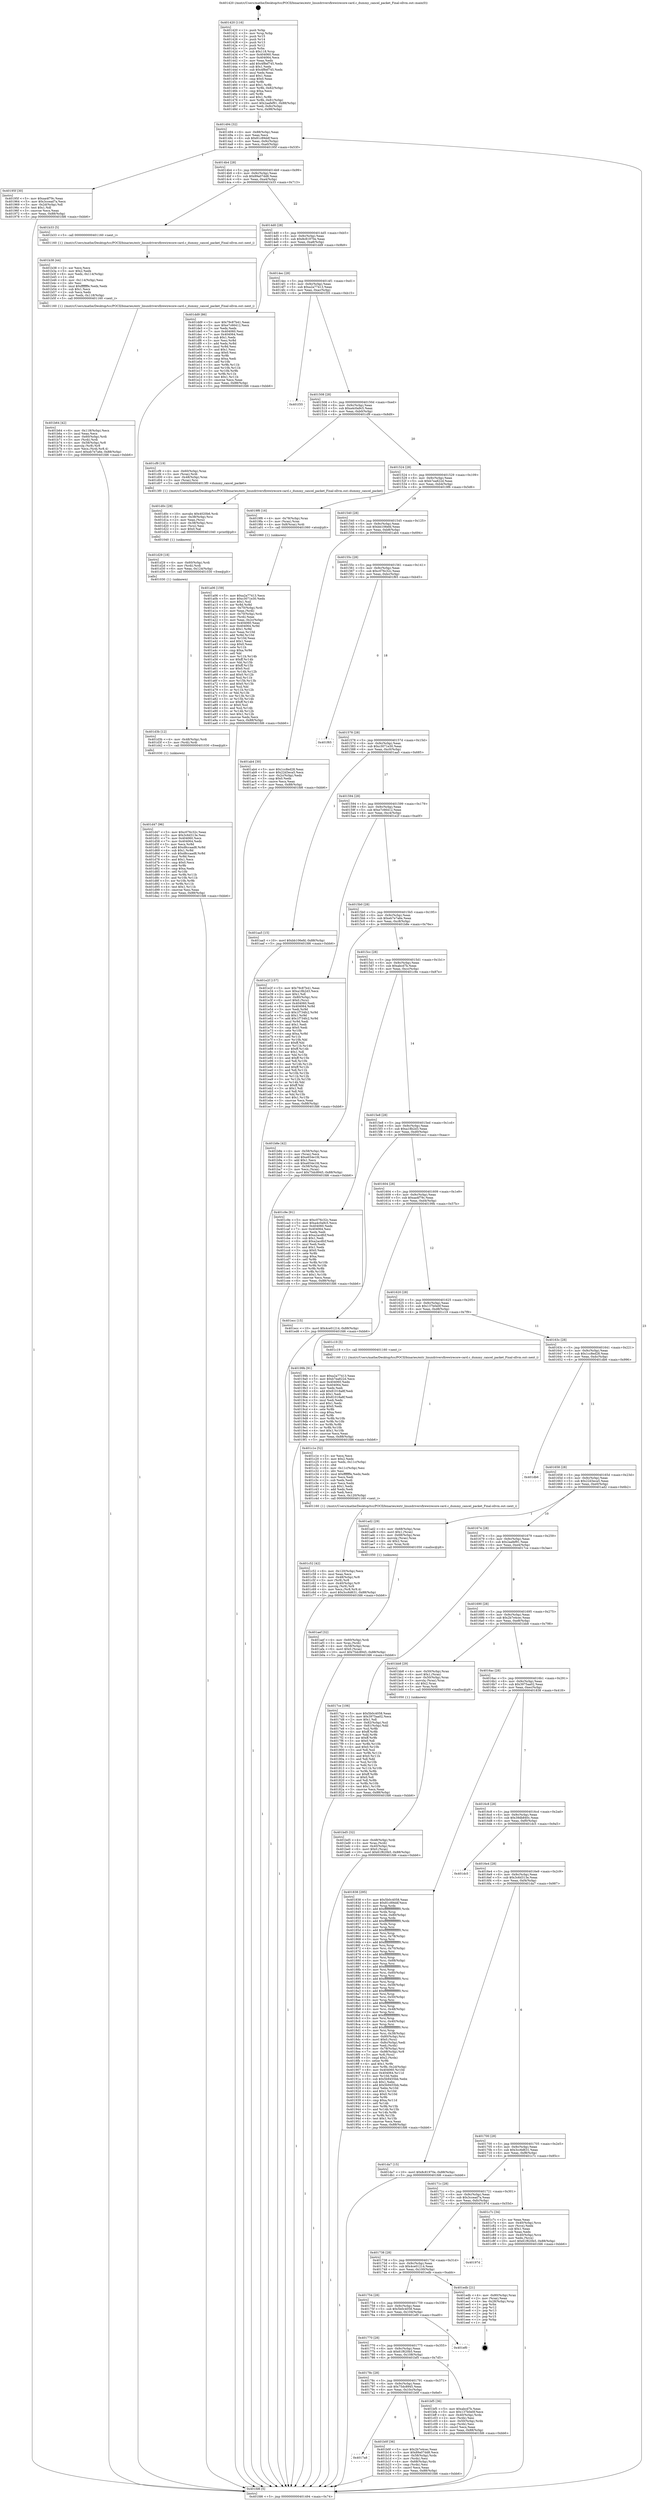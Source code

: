digraph "0x401420" {
  label = "0x401420 (/mnt/c/Users/mathe/Desktop/tcc/POCII/binaries/extr_linuxdriversfirewirecore-card.c_dummy_cancel_packet_Final-ollvm.out::main(0))"
  labelloc = "t"
  node[shape=record]

  Entry [label="",width=0.3,height=0.3,shape=circle,fillcolor=black,style=filled]
  "0x401494" [label="{
     0x401494 [32]\l
     | [instrs]\l
     &nbsp;&nbsp;0x401494 \<+6\>: mov -0x88(%rbp),%eax\l
     &nbsp;&nbsp;0x40149a \<+2\>: mov %eax,%ecx\l
     &nbsp;&nbsp;0x40149c \<+6\>: sub $0x81c89ddf,%ecx\l
     &nbsp;&nbsp;0x4014a2 \<+6\>: mov %eax,-0x9c(%rbp)\l
     &nbsp;&nbsp;0x4014a8 \<+6\>: mov %ecx,-0xa0(%rbp)\l
     &nbsp;&nbsp;0x4014ae \<+6\>: je 000000000040195f \<main+0x53f\>\l
  }"]
  "0x40195f" [label="{
     0x40195f [30]\l
     | [instrs]\l
     &nbsp;&nbsp;0x40195f \<+5\>: mov $0xaa4f79c,%eax\l
     &nbsp;&nbsp;0x401964 \<+5\>: mov $0x3ccead7a,%ecx\l
     &nbsp;&nbsp;0x401969 \<+3\>: mov -0x2d(%rbp),%dl\l
     &nbsp;&nbsp;0x40196c \<+3\>: test $0x1,%dl\l
     &nbsp;&nbsp;0x40196f \<+3\>: cmovne %ecx,%eax\l
     &nbsp;&nbsp;0x401972 \<+6\>: mov %eax,-0x88(%rbp)\l
     &nbsp;&nbsp;0x401978 \<+5\>: jmp 0000000000401fd6 \<main+0xbb6\>\l
  }"]
  "0x4014b4" [label="{
     0x4014b4 [28]\l
     | [instrs]\l
     &nbsp;&nbsp;0x4014b4 \<+5\>: jmp 00000000004014b9 \<main+0x99\>\l
     &nbsp;&nbsp;0x4014b9 \<+6\>: mov -0x9c(%rbp),%eax\l
     &nbsp;&nbsp;0x4014bf \<+5\>: sub $0x89a07dd8,%eax\l
     &nbsp;&nbsp;0x4014c4 \<+6\>: mov %eax,-0xa4(%rbp)\l
     &nbsp;&nbsp;0x4014ca \<+6\>: je 0000000000401b33 \<main+0x713\>\l
  }"]
  Exit [label="",width=0.3,height=0.3,shape=circle,fillcolor=black,style=filled,peripheries=2]
  "0x401b33" [label="{
     0x401b33 [5]\l
     | [instrs]\l
     &nbsp;&nbsp;0x401b33 \<+5\>: call 0000000000401160 \<next_i\>\l
     | [calls]\l
     &nbsp;&nbsp;0x401160 \{1\} (/mnt/c/Users/mathe/Desktop/tcc/POCII/binaries/extr_linuxdriversfirewirecore-card.c_dummy_cancel_packet_Final-ollvm.out::next_i)\l
  }"]
  "0x4014d0" [label="{
     0x4014d0 [28]\l
     | [instrs]\l
     &nbsp;&nbsp;0x4014d0 \<+5\>: jmp 00000000004014d5 \<main+0xb5\>\l
     &nbsp;&nbsp;0x4014d5 \<+6\>: mov -0x9c(%rbp),%eax\l
     &nbsp;&nbsp;0x4014db \<+5\>: sub $0x8c81970e,%eax\l
     &nbsp;&nbsp;0x4014e0 \<+6\>: mov %eax,-0xa8(%rbp)\l
     &nbsp;&nbsp;0x4014e6 \<+6\>: je 0000000000401dd9 \<main+0x9b9\>\l
  }"]
  "0x401d47" [label="{
     0x401d47 [96]\l
     | [instrs]\l
     &nbsp;&nbsp;0x401d47 \<+5\>: mov $0xc076c32c,%eax\l
     &nbsp;&nbsp;0x401d4c \<+5\>: mov $0x3c6d313e,%esi\l
     &nbsp;&nbsp;0x401d51 \<+7\>: mov 0x404060,%ecx\l
     &nbsp;&nbsp;0x401d58 \<+7\>: mov 0x404064,%edx\l
     &nbsp;&nbsp;0x401d5f \<+3\>: mov %ecx,%r8d\l
     &nbsp;&nbsp;0x401d62 \<+7\>: add $0xd8ccaad8,%r8d\l
     &nbsp;&nbsp;0x401d69 \<+4\>: sub $0x1,%r8d\l
     &nbsp;&nbsp;0x401d6d \<+7\>: sub $0xd8ccaad8,%r8d\l
     &nbsp;&nbsp;0x401d74 \<+4\>: imul %r8d,%ecx\l
     &nbsp;&nbsp;0x401d78 \<+3\>: and $0x1,%ecx\l
     &nbsp;&nbsp;0x401d7b \<+3\>: cmp $0x0,%ecx\l
     &nbsp;&nbsp;0x401d7e \<+4\>: sete %r9b\l
     &nbsp;&nbsp;0x401d82 \<+3\>: cmp $0xa,%edx\l
     &nbsp;&nbsp;0x401d85 \<+4\>: setl %r10b\l
     &nbsp;&nbsp;0x401d89 \<+3\>: mov %r9b,%r11b\l
     &nbsp;&nbsp;0x401d8c \<+3\>: and %r10b,%r11b\l
     &nbsp;&nbsp;0x401d8f \<+3\>: xor %r10b,%r9b\l
     &nbsp;&nbsp;0x401d92 \<+3\>: or %r9b,%r11b\l
     &nbsp;&nbsp;0x401d95 \<+4\>: test $0x1,%r11b\l
     &nbsp;&nbsp;0x401d99 \<+3\>: cmovne %esi,%eax\l
     &nbsp;&nbsp;0x401d9c \<+6\>: mov %eax,-0x88(%rbp)\l
     &nbsp;&nbsp;0x401da2 \<+5\>: jmp 0000000000401fd6 \<main+0xbb6\>\l
  }"]
  "0x401dd9" [label="{
     0x401dd9 [86]\l
     | [instrs]\l
     &nbsp;&nbsp;0x401dd9 \<+5\>: mov $0x79c87b41,%eax\l
     &nbsp;&nbsp;0x401dde \<+5\>: mov $0xe7c66412,%ecx\l
     &nbsp;&nbsp;0x401de3 \<+2\>: xor %edx,%edx\l
     &nbsp;&nbsp;0x401de5 \<+7\>: mov 0x404060,%esi\l
     &nbsp;&nbsp;0x401dec \<+7\>: mov 0x404064,%edi\l
     &nbsp;&nbsp;0x401df3 \<+3\>: sub $0x1,%edx\l
     &nbsp;&nbsp;0x401df6 \<+3\>: mov %esi,%r8d\l
     &nbsp;&nbsp;0x401df9 \<+3\>: add %edx,%r8d\l
     &nbsp;&nbsp;0x401dfc \<+4\>: imul %r8d,%esi\l
     &nbsp;&nbsp;0x401e00 \<+3\>: and $0x1,%esi\l
     &nbsp;&nbsp;0x401e03 \<+3\>: cmp $0x0,%esi\l
     &nbsp;&nbsp;0x401e06 \<+4\>: sete %r9b\l
     &nbsp;&nbsp;0x401e0a \<+3\>: cmp $0xa,%edi\l
     &nbsp;&nbsp;0x401e0d \<+4\>: setl %r10b\l
     &nbsp;&nbsp;0x401e11 \<+3\>: mov %r9b,%r11b\l
     &nbsp;&nbsp;0x401e14 \<+3\>: and %r10b,%r11b\l
     &nbsp;&nbsp;0x401e17 \<+3\>: xor %r10b,%r9b\l
     &nbsp;&nbsp;0x401e1a \<+3\>: or %r9b,%r11b\l
     &nbsp;&nbsp;0x401e1d \<+4\>: test $0x1,%r11b\l
     &nbsp;&nbsp;0x401e21 \<+3\>: cmovne %ecx,%eax\l
     &nbsp;&nbsp;0x401e24 \<+6\>: mov %eax,-0x88(%rbp)\l
     &nbsp;&nbsp;0x401e2a \<+5\>: jmp 0000000000401fd6 \<main+0xbb6\>\l
  }"]
  "0x4014ec" [label="{
     0x4014ec [28]\l
     | [instrs]\l
     &nbsp;&nbsp;0x4014ec \<+5\>: jmp 00000000004014f1 \<main+0xd1\>\l
     &nbsp;&nbsp;0x4014f1 \<+6\>: mov -0x9c(%rbp),%eax\l
     &nbsp;&nbsp;0x4014f7 \<+5\>: sub $0xa2a77413,%eax\l
     &nbsp;&nbsp;0x4014fc \<+6\>: mov %eax,-0xac(%rbp)\l
     &nbsp;&nbsp;0x401502 \<+6\>: je 0000000000401f35 \<main+0xb15\>\l
  }"]
  "0x401d3b" [label="{
     0x401d3b [12]\l
     | [instrs]\l
     &nbsp;&nbsp;0x401d3b \<+4\>: mov -0x48(%rbp),%rdi\l
     &nbsp;&nbsp;0x401d3f \<+3\>: mov (%rdi),%rdi\l
     &nbsp;&nbsp;0x401d42 \<+5\>: call 0000000000401030 \<free@plt\>\l
     | [calls]\l
     &nbsp;&nbsp;0x401030 \{1\} (unknown)\l
  }"]
  "0x401f35" [label="{
     0x401f35\l
  }", style=dashed]
  "0x401508" [label="{
     0x401508 [28]\l
     | [instrs]\l
     &nbsp;&nbsp;0x401508 \<+5\>: jmp 000000000040150d \<main+0xed\>\l
     &nbsp;&nbsp;0x40150d \<+6\>: mov -0x9c(%rbp),%eax\l
     &nbsp;&nbsp;0x401513 \<+5\>: sub $0xa4c0a9c5,%eax\l
     &nbsp;&nbsp;0x401518 \<+6\>: mov %eax,-0xb0(%rbp)\l
     &nbsp;&nbsp;0x40151e \<+6\>: je 0000000000401cf9 \<main+0x8d9\>\l
  }"]
  "0x401d29" [label="{
     0x401d29 [18]\l
     | [instrs]\l
     &nbsp;&nbsp;0x401d29 \<+4\>: mov -0x60(%rbp),%rdi\l
     &nbsp;&nbsp;0x401d2d \<+3\>: mov (%rdi),%rdi\l
     &nbsp;&nbsp;0x401d30 \<+6\>: mov %eax,-0x124(%rbp)\l
     &nbsp;&nbsp;0x401d36 \<+5\>: call 0000000000401030 \<free@plt\>\l
     | [calls]\l
     &nbsp;&nbsp;0x401030 \{1\} (unknown)\l
  }"]
  "0x401cf9" [label="{
     0x401cf9 [19]\l
     | [instrs]\l
     &nbsp;&nbsp;0x401cf9 \<+4\>: mov -0x60(%rbp),%rax\l
     &nbsp;&nbsp;0x401cfd \<+3\>: mov (%rax),%rdi\l
     &nbsp;&nbsp;0x401d00 \<+4\>: mov -0x48(%rbp),%rax\l
     &nbsp;&nbsp;0x401d04 \<+3\>: mov (%rax),%rsi\l
     &nbsp;&nbsp;0x401d07 \<+5\>: call 00000000004013f0 \<dummy_cancel_packet\>\l
     | [calls]\l
     &nbsp;&nbsp;0x4013f0 \{1\} (/mnt/c/Users/mathe/Desktop/tcc/POCII/binaries/extr_linuxdriversfirewirecore-card.c_dummy_cancel_packet_Final-ollvm.out::dummy_cancel_packet)\l
  }"]
  "0x401524" [label="{
     0x401524 [28]\l
     | [instrs]\l
     &nbsp;&nbsp;0x401524 \<+5\>: jmp 0000000000401529 \<main+0x109\>\l
     &nbsp;&nbsp;0x401529 \<+6\>: mov -0x9c(%rbp),%eax\l
     &nbsp;&nbsp;0x40152f \<+5\>: sub $0xb7ea822d,%eax\l
     &nbsp;&nbsp;0x401534 \<+6\>: mov %eax,-0xb4(%rbp)\l
     &nbsp;&nbsp;0x40153a \<+6\>: je 00000000004019f6 \<main+0x5d6\>\l
  }"]
  "0x401d0c" [label="{
     0x401d0c [29]\l
     | [instrs]\l
     &nbsp;&nbsp;0x401d0c \<+10\>: movabs $0x4020b6,%rdi\l
     &nbsp;&nbsp;0x401d16 \<+4\>: mov -0x38(%rbp),%rsi\l
     &nbsp;&nbsp;0x401d1a \<+2\>: mov %eax,(%rsi)\l
     &nbsp;&nbsp;0x401d1c \<+4\>: mov -0x38(%rbp),%rsi\l
     &nbsp;&nbsp;0x401d20 \<+2\>: mov (%rsi),%esi\l
     &nbsp;&nbsp;0x401d22 \<+2\>: mov $0x0,%al\l
     &nbsp;&nbsp;0x401d24 \<+5\>: call 0000000000401040 \<printf@plt\>\l
     | [calls]\l
     &nbsp;&nbsp;0x401040 \{1\} (unknown)\l
  }"]
  "0x4019f6" [label="{
     0x4019f6 [16]\l
     | [instrs]\l
     &nbsp;&nbsp;0x4019f6 \<+4\>: mov -0x78(%rbp),%rax\l
     &nbsp;&nbsp;0x4019fa \<+3\>: mov (%rax),%rax\l
     &nbsp;&nbsp;0x4019fd \<+4\>: mov 0x8(%rax),%rdi\l
     &nbsp;&nbsp;0x401a01 \<+5\>: call 0000000000401060 \<atoi@plt\>\l
     | [calls]\l
     &nbsp;&nbsp;0x401060 \{1\} (unknown)\l
  }"]
  "0x401540" [label="{
     0x401540 [28]\l
     | [instrs]\l
     &nbsp;&nbsp;0x401540 \<+5\>: jmp 0000000000401545 \<main+0x125\>\l
     &nbsp;&nbsp;0x401545 \<+6\>: mov -0x9c(%rbp),%eax\l
     &nbsp;&nbsp;0x40154b \<+5\>: sub $0xbb106efd,%eax\l
     &nbsp;&nbsp;0x401550 \<+6\>: mov %eax,-0xb8(%rbp)\l
     &nbsp;&nbsp;0x401556 \<+6\>: je 0000000000401ab4 \<main+0x694\>\l
  }"]
  "0x401c52" [label="{
     0x401c52 [42]\l
     | [instrs]\l
     &nbsp;&nbsp;0x401c52 \<+6\>: mov -0x120(%rbp),%ecx\l
     &nbsp;&nbsp;0x401c58 \<+3\>: imul %eax,%ecx\l
     &nbsp;&nbsp;0x401c5b \<+4\>: mov -0x48(%rbp),%r8\l
     &nbsp;&nbsp;0x401c5f \<+3\>: mov (%r8),%r8\l
     &nbsp;&nbsp;0x401c62 \<+4\>: mov -0x40(%rbp),%r9\l
     &nbsp;&nbsp;0x401c66 \<+3\>: movslq (%r9),%r9\l
     &nbsp;&nbsp;0x401c69 \<+4\>: mov %ecx,(%r8,%r9,4)\l
     &nbsp;&nbsp;0x401c6d \<+10\>: movl $0x3cc6d631,-0x88(%rbp)\l
     &nbsp;&nbsp;0x401c77 \<+5\>: jmp 0000000000401fd6 \<main+0xbb6\>\l
  }"]
  "0x401ab4" [label="{
     0x401ab4 [30]\l
     | [instrs]\l
     &nbsp;&nbsp;0x401ab4 \<+5\>: mov $0x1cc8ed28,%eax\l
     &nbsp;&nbsp;0x401ab9 \<+5\>: mov $0x22d3eca5,%ecx\l
     &nbsp;&nbsp;0x401abe \<+3\>: mov -0x2c(%rbp),%edx\l
     &nbsp;&nbsp;0x401ac1 \<+3\>: cmp $0x0,%edx\l
     &nbsp;&nbsp;0x401ac4 \<+3\>: cmove %ecx,%eax\l
     &nbsp;&nbsp;0x401ac7 \<+6\>: mov %eax,-0x88(%rbp)\l
     &nbsp;&nbsp;0x401acd \<+5\>: jmp 0000000000401fd6 \<main+0xbb6\>\l
  }"]
  "0x40155c" [label="{
     0x40155c [28]\l
     | [instrs]\l
     &nbsp;&nbsp;0x40155c \<+5\>: jmp 0000000000401561 \<main+0x141\>\l
     &nbsp;&nbsp;0x401561 \<+6\>: mov -0x9c(%rbp),%eax\l
     &nbsp;&nbsp;0x401567 \<+5\>: sub $0xc076c32c,%eax\l
     &nbsp;&nbsp;0x40156c \<+6\>: mov %eax,-0xbc(%rbp)\l
     &nbsp;&nbsp;0x401572 \<+6\>: je 0000000000401f65 \<main+0xb45\>\l
  }"]
  "0x401c1e" [label="{
     0x401c1e [52]\l
     | [instrs]\l
     &nbsp;&nbsp;0x401c1e \<+2\>: xor %ecx,%ecx\l
     &nbsp;&nbsp;0x401c20 \<+5\>: mov $0x2,%edx\l
     &nbsp;&nbsp;0x401c25 \<+6\>: mov %edx,-0x11c(%rbp)\l
     &nbsp;&nbsp;0x401c2b \<+1\>: cltd\l
     &nbsp;&nbsp;0x401c2c \<+6\>: mov -0x11c(%rbp),%esi\l
     &nbsp;&nbsp;0x401c32 \<+2\>: idiv %esi\l
     &nbsp;&nbsp;0x401c34 \<+6\>: imul $0xfffffffe,%edx,%edx\l
     &nbsp;&nbsp;0x401c3a \<+2\>: mov %ecx,%edi\l
     &nbsp;&nbsp;0x401c3c \<+2\>: sub %edx,%edi\l
     &nbsp;&nbsp;0x401c3e \<+2\>: mov %ecx,%edx\l
     &nbsp;&nbsp;0x401c40 \<+3\>: sub $0x1,%edx\l
     &nbsp;&nbsp;0x401c43 \<+2\>: add %edx,%edi\l
     &nbsp;&nbsp;0x401c45 \<+2\>: sub %edi,%ecx\l
     &nbsp;&nbsp;0x401c47 \<+6\>: mov %ecx,-0x120(%rbp)\l
     &nbsp;&nbsp;0x401c4d \<+5\>: call 0000000000401160 \<next_i\>\l
     | [calls]\l
     &nbsp;&nbsp;0x401160 \{1\} (/mnt/c/Users/mathe/Desktop/tcc/POCII/binaries/extr_linuxdriversfirewirecore-card.c_dummy_cancel_packet_Final-ollvm.out::next_i)\l
  }"]
  "0x401f65" [label="{
     0x401f65\l
  }", style=dashed]
  "0x401578" [label="{
     0x401578 [28]\l
     | [instrs]\l
     &nbsp;&nbsp;0x401578 \<+5\>: jmp 000000000040157d \<main+0x15d\>\l
     &nbsp;&nbsp;0x40157d \<+6\>: mov -0x9c(%rbp),%eax\l
     &nbsp;&nbsp;0x401583 \<+5\>: sub $0xc3071e30,%eax\l
     &nbsp;&nbsp;0x401588 \<+6\>: mov %eax,-0xc0(%rbp)\l
     &nbsp;&nbsp;0x40158e \<+6\>: je 0000000000401aa5 \<main+0x685\>\l
  }"]
  "0x401bd5" [label="{
     0x401bd5 [32]\l
     | [instrs]\l
     &nbsp;&nbsp;0x401bd5 \<+4\>: mov -0x48(%rbp),%rdi\l
     &nbsp;&nbsp;0x401bd9 \<+3\>: mov %rax,(%rdi)\l
     &nbsp;&nbsp;0x401bdc \<+4\>: mov -0x40(%rbp),%rax\l
     &nbsp;&nbsp;0x401be0 \<+6\>: movl $0x0,(%rax)\l
     &nbsp;&nbsp;0x401be6 \<+10\>: movl $0x61f620b5,-0x88(%rbp)\l
     &nbsp;&nbsp;0x401bf0 \<+5\>: jmp 0000000000401fd6 \<main+0xbb6\>\l
  }"]
  "0x401aa5" [label="{
     0x401aa5 [15]\l
     | [instrs]\l
     &nbsp;&nbsp;0x401aa5 \<+10\>: movl $0xbb106efd,-0x88(%rbp)\l
     &nbsp;&nbsp;0x401aaf \<+5\>: jmp 0000000000401fd6 \<main+0xbb6\>\l
  }"]
  "0x401594" [label="{
     0x401594 [28]\l
     | [instrs]\l
     &nbsp;&nbsp;0x401594 \<+5\>: jmp 0000000000401599 \<main+0x179\>\l
     &nbsp;&nbsp;0x401599 \<+6\>: mov -0x9c(%rbp),%eax\l
     &nbsp;&nbsp;0x40159f \<+5\>: sub $0xe7c66412,%eax\l
     &nbsp;&nbsp;0x4015a4 \<+6\>: mov %eax,-0xc4(%rbp)\l
     &nbsp;&nbsp;0x4015aa \<+6\>: je 0000000000401e2f \<main+0xa0f\>\l
  }"]
  "0x401b64" [label="{
     0x401b64 [42]\l
     | [instrs]\l
     &nbsp;&nbsp;0x401b64 \<+6\>: mov -0x118(%rbp),%ecx\l
     &nbsp;&nbsp;0x401b6a \<+3\>: imul %eax,%ecx\l
     &nbsp;&nbsp;0x401b6d \<+4\>: mov -0x60(%rbp),%rdi\l
     &nbsp;&nbsp;0x401b71 \<+3\>: mov (%rdi),%rdi\l
     &nbsp;&nbsp;0x401b74 \<+4\>: mov -0x58(%rbp),%r8\l
     &nbsp;&nbsp;0x401b78 \<+3\>: movslq (%r8),%r8\l
     &nbsp;&nbsp;0x401b7b \<+4\>: mov %ecx,(%rdi,%r8,4)\l
     &nbsp;&nbsp;0x401b7f \<+10\>: movl $0xeb7e7a6e,-0x88(%rbp)\l
     &nbsp;&nbsp;0x401b89 \<+5\>: jmp 0000000000401fd6 \<main+0xbb6\>\l
  }"]
  "0x401e2f" [label="{
     0x401e2f [157]\l
     | [instrs]\l
     &nbsp;&nbsp;0x401e2f \<+5\>: mov $0x79c87b41,%eax\l
     &nbsp;&nbsp;0x401e34 \<+5\>: mov $0xa18b2d3,%ecx\l
     &nbsp;&nbsp;0x401e39 \<+2\>: mov $0x1,%dl\l
     &nbsp;&nbsp;0x401e3b \<+4\>: mov -0x80(%rbp),%rsi\l
     &nbsp;&nbsp;0x401e3f \<+6\>: movl $0x0,(%rsi)\l
     &nbsp;&nbsp;0x401e45 \<+7\>: mov 0x404060,%edi\l
     &nbsp;&nbsp;0x401e4c \<+8\>: mov 0x404064,%r8d\l
     &nbsp;&nbsp;0x401e54 \<+3\>: mov %edi,%r9d\l
     &nbsp;&nbsp;0x401e57 \<+7\>: sub $0x1f734fc2,%r9d\l
     &nbsp;&nbsp;0x401e5e \<+4\>: sub $0x1,%r9d\l
     &nbsp;&nbsp;0x401e62 \<+7\>: add $0x1f734fc2,%r9d\l
     &nbsp;&nbsp;0x401e69 \<+4\>: imul %r9d,%edi\l
     &nbsp;&nbsp;0x401e6d \<+3\>: and $0x1,%edi\l
     &nbsp;&nbsp;0x401e70 \<+3\>: cmp $0x0,%edi\l
     &nbsp;&nbsp;0x401e73 \<+4\>: sete %r10b\l
     &nbsp;&nbsp;0x401e77 \<+4\>: cmp $0xa,%r8d\l
     &nbsp;&nbsp;0x401e7b \<+4\>: setl %r11b\l
     &nbsp;&nbsp;0x401e7f \<+3\>: mov %r10b,%bl\l
     &nbsp;&nbsp;0x401e82 \<+3\>: xor $0xff,%bl\l
     &nbsp;&nbsp;0x401e85 \<+3\>: mov %r11b,%r14b\l
     &nbsp;&nbsp;0x401e88 \<+4\>: xor $0xff,%r14b\l
     &nbsp;&nbsp;0x401e8c \<+3\>: xor $0x1,%dl\l
     &nbsp;&nbsp;0x401e8f \<+3\>: mov %bl,%r15b\l
     &nbsp;&nbsp;0x401e92 \<+4\>: and $0xff,%r15b\l
     &nbsp;&nbsp;0x401e96 \<+3\>: and %dl,%r10b\l
     &nbsp;&nbsp;0x401e99 \<+3\>: mov %r14b,%r12b\l
     &nbsp;&nbsp;0x401e9c \<+4\>: and $0xff,%r12b\l
     &nbsp;&nbsp;0x401ea0 \<+3\>: and %dl,%r11b\l
     &nbsp;&nbsp;0x401ea3 \<+3\>: or %r10b,%r15b\l
     &nbsp;&nbsp;0x401ea6 \<+3\>: or %r11b,%r12b\l
     &nbsp;&nbsp;0x401ea9 \<+3\>: xor %r12b,%r15b\l
     &nbsp;&nbsp;0x401eac \<+3\>: or %r14b,%bl\l
     &nbsp;&nbsp;0x401eaf \<+3\>: xor $0xff,%bl\l
     &nbsp;&nbsp;0x401eb2 \<+3\>: or $0x1,%dl\l
     &nbsp;&nbsp;0x401eb5 \<+2\>: and %dl,%bl\l
     &nbsp;&nbsp;0x401eb7 \<+3\>: or %bl,%r15b\l
     &nbsp;&nbsp;0x401eba \<+4\>: test $0x1,%r15b\l
     &nbsp;&nbsp;0x401ebe \<+3\>: cmovne %ecx,%eax\l
     &nbsp;&nbsp;0x401ec1 \<+6\>: mov %eax,-0x88(%rbp)\l
     &nbsp;&nbsp;0x401ec7 \<+5\>: jmp 0000000000401fd6 \<main+0xbb6\>\l
  }"]
  "0x4015b0" [label="{
     0x4015b0 [28]\l
     | [instrs]\l
     &nbsp;&nbsp;0x4015b0 \<+5\>: jmp 00000000004015b5 \<main+0x195\>\l
     &nbsp;&nbsp;0x4015b5 \<+6\>: mov -0x9c(%rbp),%eax\l
     &nbsp;&nbsp;0x4015bb \<+5\>: sub $0xeb7e7a6e,%eax\l
     &nbsp;&nbsp;0x4015c0 \<+6\>: mov %eax,-0xc8(%rbp)\l
     &nbsp;&nbsp;0x4015c6 \<+6\>: je 0000000000401b8e \<main+0x76e\>\l
  }"]
  "0x401b38" [label="{
     0x401b38 [44]\l
     | [instrs]\l
     &nbsp;&nbsp;0x401b38 \<+2\>: xor %ecx,%ecx\l
     &nbsp;&nbsp;0x401b3a \<+5\>: mov $0x2,%edx\l
     &nbsp;&nbsp;0x401b3f \<+6\>: mov %edx,-0x114(%rbp)\l
     &nbsp;&nbsp;0x401b45 \<+1\>: cltd\l
     &nbsp;&nbsp;0x401b46 \<+6\>: mov -0x114(%rbp),%esi\l
     &nbsp;&nbsp;0x401b4c \<+2\>: idiv %esi\l
     &nbsp;&nbsp;0x401b4e \<+6\>: imul $0xfffffffe,%edx,%edx\l
     &nbsp;&nbsp;0x401b54 \<+3\>: sub $0x1,%ecx\l
     &nbsp;&nbsp;0x401b57 \<+2\>: sub %ecx,%edx\l
     &nbsp;&nbsp;0x401b59 \<+6\>: mov %edx,-0x118(%rbp)\l
     &nbsp;&nbsp;0x401b5f \<+5\>: call 0000000000401160 \<next_i\>\l
     | [calls]\l
     &nbsp;&nbsp;0x401160 \{1\} (/mnt/c/Users/mathe/Desktop/tcc/POCII/binaries/extr_linuxdriversfirewirecore-card.c_dummy_cancel_packet_Final-ollvm.out::next_i)\l
  }"]
  "0x401b8e" [label="{
     0x401b8e [42]\l
     | [instrs]\l
     &nbsp;&nbsp;0x401b8e \<+4\>: mov -0x58(%rbp),%rax\l
     &nbsp;&nbsp;0x401b92 \<+2\>: mov (%rax),%ecx\l
     &nbsp;&nbsp;0x401b94 \<+6\>: add $0xe654e1fd,%ecx\l
     &nbsp;&nbsp;0x401b9a \<+3\>: add $0x1,%ecx\l
     &nbsp;&nbsp;0x401b9d \<+6\>: sub $0xe654e1fd,%ecx\l
     &nbsp;&nbsp;0x401ba3 \<+4\>: mov -0x58(%rbp),%rax\l
     &nbsp;&nbsp;0x401ba7 \<+2\>: mov %ecx,(%rax)\l
     &nbsp;&nbsp;0x401ba9 \<+10\>: movl $0x75dc8945,-0x88(%rbp)\l
     &nbsp;&nbsp;0x401bb3 \<+5\>: jmp 0000000000401fd6 \<main+0xbb6\>\l
  }"]
  "0x4015cc" [label="{
     0x4015cc [28]\l
     | [instrs]\l
     &nbsp;&nbsp;0x4015cc \<+5\>: jmp 00000000004015d1 \<main+0x1b1\>\l
     &nbsp;&nbsp;0x4015d1 \<+6\>: mov -0x9c(%rbp),%eax\l
     &nbsp;&nbsp;0x4015d7 \<+5\>: sub $0xabcd7b,%eax\l
     &nbsp;&nbsp;0x4015dc \<+6\>: mov %eax,-0xcc(%rbp)\l
     &nbsp;&nbsp;0x4015e2 \<+6\>: je 0000000000401c9e \<main+0x87e\>\l
  }"]
  "0x4017a8" [label="{
     0x4017a8\l
  }", style=dashed]
  "0x401c9e" [label="{
     0x401c9e [91]\l
     | [instrs]\l
     &nbsp;&nbsp;0x401c9e \<+5\>: mov $0xc076c32c,%eax\l
     &nbsp;&nbsp;0x401ca3 \<+5\>: mov $0xa4c0a9c5,%ecx\l
     &nbsp;&nbsp;0x401ca8 \<+7\>: mov 0x404060,%edx\l
     &nbsp;&nbsp;0x401caf \<+7\>: mov 0x404064,%esi\l
     &nbsp;&nbsp;0x401cb6 \<+2\>: mov %edx,%edi\l
     &nbsp;&nbsp;0x401cb8 \<+6\>: sub $0xa2acdfcf,%edi\l
     &nbsp;&nbsp;0x401cbe \<+3\>: sub $0x1,%edi\l
     &nbsp;&nbsp;0x401cc1 \<+6\>: add $0xa2acdfcf,%edi\l
     &nbsp;&nbsp;0x401cc7 \<+3\>: imul %edi,%edx\l
     &nbsp;&nbsp;0x401cca \<+3\>: and $0x1,%edx\l
     &nbsp;&nbsp;0x401ccd \<+3\>: cmp $0x0,%edx\l
     &nbsp;&nbsp;0x401cd0 \<+4\>: sete %r8b\l
     &nbsp;&nbsp;0x401cd4 \<+3\>: cmp $0xa,%esi\l
     &nbsp;&nbsp;0x401cd7 \<+4\>: setl %r9b\l
     &nbsp;&nbsp;0x401cdb \<+3\>: mov %r8b,%r10b\l
     &nbsp;&nbsp;0x401cde \<+3\>: and %r9b,%r10b\l
     &nbsp;&nbsp;0x401ce1 \<+3\>: xor %r9b,%r8b\l
     &nbsp;&nbsp;0x401ce4 \<+3\>: or %r8b,%r10b\l
     &nbsp;&nbsp;0x401ce7 \<+4\>: test $0x1,%r10b\l
     &nbsp;&nbsp;0x401ceb \<+3\>: cmovne %ecx,%eax\l
     &nbsp;&nbsp;0x401cee \<+6\>: mov %eax,-0x88(%rbp)\l
     &nbsp;&nbsp;0x401cf4 \<+5\>: jmp 0000000000401fd6 \<main+0xbb6\>\l
  }"]
  "0x4015e8" [label="{
     0x4015e8 [28]\l
     | [instrs]\l
     &nbsp;&nbsp;0x4015e8 \<+5\>: jmp 00000000004015ed \<main+0x1cd\>\l
     &nbsp;&nbsp;0x4015ed \<+6\>: mov -0x9c(%rbp),%eax\l
     &nbsp;&nbsp;0x4015f3 \<+5\>: sub $0xa18b2d3,%eax\l
     &nbsp;&nbsp;0x4015f8 \<+6\>: mov %eax,-0xd0(%rbp)\l
     &nbsp;&nbsp;0x4015fe \<+6\>: je 0000000000401ecc \<main+0xaac\>\l
  }"]
  "0x401b0f" [label="{
     0x401b0f [36]\l
     | [instrs]\l
     &nbsp;&nbsp;0x401b0f \<+5\>: mov $0x2b7e4cec,%eax\l
     &nbsp;&nbsp;0x401b14 \<+5\>: mov $0x89a07dd8,%ecx\l
     &nbsp;&nbsp;0x401b19 \<+4\>: mov -0x58(%rbp),%rdx\l
     &nbsp;&nbsp;0x401b1d \<+2\>: mov (%rdx),%esi\l
     &nbsp;&nbsp;0x401b1f \<+4\>: mov -0x68(%rbp),%rdx\l
     &nbsp;&nbsp;0x401b23 \<+2\>: cmp (%rdx),%esi\l
     &nbsp;&nbsp;0x401b25 \<+3\>: cmovl %ecx,%eax\l
     &nbsp;&nbsp;0x401b28 \<+6\>: mov %eax,-0x88(%rbp)\l
     &nbsp;&nbsp;0x401b2e \<+5\>: jmp 0000000000401fd6 \<main+0xbb6\>\l
  }"]
  "0x401ecc" [label="{
     0x401ecc [15]\l
     | [instrs]\l
     &nbsp;&nbsp;0x401ecc \<+10\>: movl $0x4ce01214,-0x88(%rbp)\l
     &nbsp;&nbsp;0x401ed6 \<+5\>: jmp 0000000000401fd6 \<main+0xbb6\>\l
  }"]
  "0x401604" [label="{
     0x401604 [28]\l
     | [instrs]\l
     &nbsp;&nbsp;0x401604 \<+5\>: jmp 0000000000401609 \<main+0x1e9\>\l
     &nbsp;&nbsp;0x401609 \<+6\>: mov -0x9c(%rbp),%eax\l
     &nbsp;&nbsp;0x40160f \<+5\>: sub $0xaa4f79c,%eax\l
     &nbsp;&nbsp;0x401614 \<+6\>: mov %eax,-0xd4(%rbp)\l
     &nbsp;&nbsp;0x40161a \<+6\>: je 000000000040199b \<main+0x57b\>\l
  }"]
  "0x40178c" [label="{
     0x40178c [28]\l
     | [instrs]\l
     &nbsp;&nbsp;0x40178c \<+5\>: jmp 0000000000401791 \<main+0x371\>\l
     &nbsp;&nbsp;0x401791 \<+6\>: mov -0x9c(%rbp),%eax\l
     &nbsp;&nbsp;0x401797 \<+5\>: sub $0x75dc8945,%eax\l
     &nbsp;&nbsp;0x40179c \<+6\>: mov %eax,-0x10c(%rbp)\l
     &nbsp;&nbsp;0x4017a2 \<+6\>: je 0000000000401b0f \<main+0x6ef\>\l
  }"]
  "0x40199b" [label="{
     0x40199b [91]\l
     | [instrs]\l
     &nbsp;&nbsp;0x40199b \<+5\>: mov $0xa2a77413,%eax\l
     &nbsp;&nbsp;0x4019a0 \<+5\>: mov $0xb7ea822d,%ecx\l
     &nbsp;&nbsp;0x4019a5 \<+7\>: mov 0x404060,%edx\l
     &nbsp;&nbsp;0x4019ac \<+7\>: mov 0x404064,%esi\l
     &nbsp;&nbsp;0x4019b3 \<+2\>: mov %edx,%edi\l
     &nbsp;&nbsp;0x4019b5 \<+6\>: add $0x81018a8f,%edi\l
     &nbsp;&nbsp;0x4019bb \<+3\>: sub $0x1,%edi\l
     &nbsp;&nbsp;0x4019be \<+6\>: sub $0x81018a8f,%edi\l
     &nbsp;&nbsp;0x4019c4 \<+3\>: imul %edi,%edx\l
     &nbsp;&nbsp;0x4019c7 \<+3\>: and $0x1,%edx\l
     &nbsp;&nbsp;0x4019ca \<+3\>: cmp $0x0,%edx\l
     &nbsp;&nbsp;0x4019cd \<+4\>: sete %r8b\l
     &nbsp;&nbsp;0x4019d1 \<+3\>: cmp $0xa,%esi\l
     &nbsp;&nbsp;0x4019d4 \<+4\>: setl %r9b\l
     &nbsp;&nbsp;0x4019d8 \<+3\>: mov %r8b,%r10b\l
     &nbsp;&nbsp;0x4019db \<+3\>: and %r9b,%r10b\l
     &nbsp;&nbsp;0x4019de \<+3\>: xor %r9b,%r8b\l
     &nbsp;&nbsp;0x4019e1 \<+3\>: or %r8b,%r10b\l
     &nbsp;&nbsp;0x4019e4 \<+4\>: test $0x1,%r10b\l
     &nbsp;&nbsp;0x4019e8 \<+3\>: cmovne %ecx,%eax\l
     &nbsp;&nbsp;0x4019eb \<+6\>: mov %eax,-0x88(%rbp)\l
     &nbsp;&nbsp;0x4019f1 \<+5\>: jmp 0000000000401fd6 \<main+0xbb6\>\l
  }"]
  "0x401620" [label="{
     0x401620 [28]\l
     | [instrs]\l
     &nbsp;&nbsp;0x401620 \<+5\>: jmp 0000000000401625 \<main+0x205\>\l
     &nbsp;&nbsp;0x401625 \<+6\>: mov -0x9c(%rbp),%eax\l
     &nbsp;&nbsp;0x40162b \<+5\>: sub $0x137b0e0f,%eax\l
     &nbsp;&nbsp;0x401630 \<+6\>: mov %eax,-0xd8(%rbp)\l
     &nbsp;&nbsp;0x401636 \<+6\>: je 0000000000401c19 \<main+0x7f9\>\l
  }"]
  "0x401bf5" [label="{
     0x401bf5 [36]\l
     | [instrs]\l
     &nbsp;&nbsp;0x401bf5 \<+5\>: mov $0xabcd7b,%eax\l
     &nbsp;&nbsp;0x401bfa \<+5\>: mov $0x137b0e0f,%ecx\l
     &nbsp;&nbsp;0x401bff \<+4\>: mov -0x40(%rbp),%rdx\l
     &nbsp;&nbsp;0x401c03 \<+2\>: mov (%rdx),%esi\l
     &nbsp;&nbsp;0x401c05 \<+4\>: mov -0x50(%rbp),%rdx\l
     &nbsp;&nbsp;0x401c09 \<+2\>: cmp (%rdx),%esi\l
     &nbsp;&nbsp;0x401c0b \<+3\>: cmovl %ecx,%eax\l
     &nbsp;&nbsp;0x401c0e \<+6\>: mov %eax,-0x88(%rbp)\l
     &nbsp;&nbsp;0x401c14 \<+5\>: jmp 0000000000401fd6 \<main+0xbb6\>\l
  }"]
  "0x401c19" [label="{
     0x401c19 [5]\l
     | [instrs]\l
     &nbsp;&nbsp;0x401c19 \<+5\>: call 0000000000401160 \<next_i\>\l
     | [calls]\l
     &nbsp;&nbsp;0x401160 \{1\} (/mnt/c/Users/mathe/Desktop/tcc/POCII/binaries/extr_linuxdriversfirewirecore-card.c_dummy_cancel_packet_Final-ollvm.out::next_i)\l
  }"]
  "0x40163c" [label="{
     0x40163c [28]\l
     | [instrs]\l
     &nbsp;&nbsp;0x40163c \<+5\>: jmp 0000000000401641 \<main+0x221\>\l
     &nbsp;&nbsp;0x401641 \<+6\>: mov -0x9c(%rbp),%eax\l
     &nbsp;&nbsp;0x401647 \<+5\>: sub $0x1cc8ed28,%eax\l
     &nbsp;&nbsp;0x40164c \<+6\>: mov %eax,-0xdc(%rbp)\l
     &nbsp;&nbsp;0x401652 \<+6\>: je 0000000000401db6 \<main+0x996\>\l
  }"]
  "0x401770" [label="{
     0x401770 [28]\l
     | [instrs]\l
     &nbsp;&nbsp;0x401770 \<+5\>: jmp 0000000000401775 \<main+0x355\>\l
     &nbsp;&nbsp;0x401775 \<+6\>: mov -0x9c(%rbp),%eax\l
     &nbsp;&nbsp;0x40177b \<+5\>: sub $0x61f620b5,%eax\l
     &nbsp;&nbsp;0x401780 \<+6\>: mov %eax,-0x108(%rbp)\l
     &nbsp;&nbsp;0x401786 \<+6\>: je 0000000000401bf5 \<main+0x7d5\>\l
  }"]
  "0x401db6" [label="{
     0x401db6\l
  }", style=dashed]
  "0x401658" [label="{
     0x401658 [28]\l
     | [instrs]\l
     &nbsp;&nbsp;0x401658 \<+5\>: jmp 000000000040165d \<main+0x23d\>\l
     &nbsp;&nbsp;0x40165d \<+6\>: mov -0x9c(%rbp),%eax\l
     &nbsp;&nbsp;0x401663 \<+5\>: sub $0x22d3eca5,%eax\l
     &nbsp;&nbsp;0x401668 \<+6\>: mov %eax,-0xe0(%rbp)\l
     &nbsp;&nbsp;0x40166e \<+6\>: je 0000000000401ad2 \<main+0x6b2\>\l
  }"]
  "0x401ef0" [label="{
     0x401ef0\l
  }", style=dashed]
  "0x401ad2" [label="{
     0x401ad2 [29]\l
     | [instrs]\l
     &nbsp;&nbsp;0x401ad2 \<+4\>: mov -0x68(%rbp),%rax\l
     &nbsp;&nbsp;0x401ad6 \<+6\>: movl $0x1,(%rax)\l
     &nbsp;&nbsp;0x401adc \<+4\>: mov -0x68(%rbp),%rax\l
     &nbsp;&nbsp;0x401ae0 \<+3\>: movslq (%rax),%rax\l
     &nbsp;&nbsp;0x401ae3 \<+4\>: shl $0x2,%rax\l
     &nbsp;&nbsp;0x401ae7 \<+3\>: mov %rax,%rdi\l
     &nbsp;&nbsp;0x401aea \<+5\>: call 0000000000401050 \<malloc@plt\>\l
     | [calls]\l
     &nbsp;&nbsp;0x401050 \{1\} (unknown)\l
  }"]
  "0x401674" [label="{
     0x401674 [28]\l
     | [instrs]\l
     &nbsp;&nbsp;0x401674 \<+5\>: jmp 0000000000401679 \<main+0x259\>\l
     &nbsp;&nbsp;0x401679 \<+6\>: mov -0x9c(%rbp),%eax\l
     &nbsp;&nbsp;0x40167f \<+5\>: sub $0x2aafef91,%eax\l
     &nbsp;&nbsp;0x401684 \<+6\>: mov %eax,-0xe4(%rbp)\l
     &nbsp;&nbsp;0x40168a \<+6\>: je 00000000004017ce \<main+0x3ae\>\l
  }"]
  "0x401754" [label="{
     0x401754 [28]\l
     | [instrs]\l
     &nbsp;&nbsp;0x401754 \<+5\>: jmp 0000000000401759 \<main+0x339\>\l
     &nbsp;&nbsp;0x401759 \<+6\>: mov -0x9c(%rbp),%eax\l
     &nbsp;&nbsp;0x40175f \<+5\>: sub $0x5b0c4058,%eax\l
     &nbsp;&nbsp;0x401764 \<+6\>: mov %eax,-0x104(%rbp)\l
     &nbsp;&nbsp;0x40176a \<+6\>: je 0000000000401ef0 \<main+0xad0\>\l
  }"]
  "0x4017ce" [label="{
     0x4017ce [106]\l
     | [instrs]\l
     &nbsp;&nbsp;0x4017ce \<+5\>: mov $0x5b0c4058,%eax\l
     &nbsp;&nbsp;0x4017d3 \<+5\>: mov $0x3975aa02,%ecx\l
     &nbsp;&nbsp;0x4017d8 \<+2\>: mov $0x1,%dl\l
     &nbsp;&nbsp;0x4017da \<+7\>: mov -0x82(%rbp),%sil\l
     &nbsp;&nbsp;0x4017e1 \<+7\>: mov -0x81(%rbp),%dil\l
     &nbsp;&nbsp;0x4017e8 \<+3\>: mov %sil,%r8b\l
     &nbsp;&nbsp;0x4017eb \<+4\>: xor $0xff,%r8b\l
     &nbsp;&nbsp;0x4017ef \<+3\>: mov %dil,%r9b\l
     &nbsp;&nbsp;0x4017f2 \<+4\>: xor $0xff,%r9b\l
     &nbsp;&nbsp;0x4017f6 \<+3\>: xor $0x0,%dl\l
     &nbsp;&nbsp;0x4017f9 \<+3\>: mov %r8b,%r10b\l
     &nbsp;&nbsp;0x4017fc \<+4\>: and $0x0,%r10b\l
     &nbsp;&nbsp;0x401800 \<+3\>: and %dl,%sil\l
     &nbsp;&nbsp;0x401803 \<+3\>: mov %r9b,%r11b\l
     &nbsp;&nbsp;0x401806 \<+4\>: and $0x0,%r11b\l
     &nbsp;&nbsp;0x40180a \<+3\>: and %dl,%dil\l
     &nbsp;&nbsp;0x40180d \<+3\>: or %sil,%r10b\l
     &nbsp;&nbsp;0x401810 \<+3\>: or %dil,%r11b\l
     &nbsp;&nbsp;0x401813 \<+3\>: xor %r11b,%r10b\l
     &nbsp;&nbsp;0x401816 \<+3\>: or %r9b,%r8b\l
     &nbsp;&nbsp;0x401819 \<+4\>: xor $0xff,%r8b\l
     &nbsp;&nbsp;0x40181d \<+3\>: or $0x0,%dl\l
     &nbsp;&nbsp;0x401820 \<+3\>: and %dl,%r8b\l
     &nbsp;&nbsp;0x401823 \<+3\>: or %r8b,%r10b\l
     &nbsp;&nbsp;0x401826 \<+4\>: test $0x1,%r10b\l
     &nbsp;&nbsp;0x40182a \<+3\>: cmovne %ecx,%eax\l
     &nbsp;&nbsp;0x40182d \<+6\>: mov %eax,-0x88(%rbp)\l
     &nbsp;&nbsp;0x401833 \<+5\>: jmp 0000000000401fd6 \<main+0xbb6\>\l
  }"]
  "0x401690" [label="{
     0x401690 [28]\l
     | [instrs]\l
     &nbsp;&nbsp;0x401690 \<+5\>: jmp 0000000000401695 \<main+0x275\>\l
     &nbsp;&nbsp;0x401695 \<+6\>: mov -0x9c(%rbp),%eax\l
     &nbsp;&nbsp;0x40169b \<+5\>: sub $0x2b7e4cec,%eax\l
     &nbsp;&nbsp;0x4016a0 \<+6\>: mov %eax,-0xe8(%rbp)\l
     &nbsp;&nbsp;0x4016a6 \<+6\>: je 0000000000401bb8 \<main+0x798\>\l
  }"]
  "0x401fd6" [label="{
     0x401fd6 [5]\l
     | [instrs]\l
     &nbsp;&nbsp;0x401fd6 \<+5\>: jmp 0000000000401494 \<main+0x74\>\l
  }"]
  "0x401420" [label="{
     0x401420 [116]\l
     | [instrs]\l
     &nbsp;&nbsp;0x401420 \<+1\>: push %rbp\l
     &nbsp;&nbsp;0x401421 \<+3\>: mov %rsp,%rbp\l
     &nbsp;&nbsp;0x401424 \<+2\>: push %r15\l
     &nbsp;&nbsp;0x401426 \<+2\>: push %r14\l
     &nbsp;&nbsp;0x401428 \<+2\>: push %r13\l
     &nbsp;&nbsp;0x40142a \<+2\>: push %r12\l
     &nbsp;&nbsp;0x40142c \<+1\>: push %rbx\l
     &nbsp;&nbsp;0x40142d \<+7\>: sub $0x118,%rsp\l
     &nbsp;&nbsp;0x401434 \<+7\>: mov 0x404060,%eax\l
     &nbsp;&nbsp;0x40143b \<+7\>: mov 0x404064,%ecx\l
     &nbsp;&nbsp;0x401442 \<+2\>: mov %eax,%edx\l
     &nbsp;&nbsp;0x401444 \<+6\>: add $0x4f8ef745,%edx\l
     &nbsp;&nbsp;0x40144a \<+3\>: sub $0x1,%edx\l
     &nbsp;&nbsp;0x40144d \<+6\>: sub $0x4f8ef745,%edx\l
     &nbsp;&nbsp;0x401453 \<+3\>: imul %edx,%eax\l
     &nbsp;&nbsp;0x401456 \<+3\>: and $0x1,%eax\l
     &nbsp;&nbsp;0x401459 \<+3\>: cmp $0x0,%eax\l
     &nbsp;&nbsp;0x40145c \<+4\>: sete %r8b\l
     &nbsp;&nbsp;0x401460 \<+4\>: and $0x1,%r8b\l
     &nbsp;&nbsp;0x401464 \<+7\>: mov %r8b,-0x82(%rbp)\l
     &nbsp;&nbsp;0x40146b \<+3\>: cmp $0xa,%ecx\l
     &nbsp;&nbsp;0x40146e \<+4\>: setl %r8b\l
     &nbsp;&nbsp;0x401472 \<+4\>: and $0x1,%r8b\l
     &nbsp;&nbsp;0x401476 \<+7\>: mov %r8b,-0x81(%rbp)\l
     &nbsp;&nbsp;0x40147d \<+10\>: movl $0x2aafef91,-0x88(%rbp)\l
     &nbsp;&nbsp;0x401487 \<+6\>: mov %edi,-0x8c(%rbp)\l
     &nbsp;&nbsp;0x40148d \<+7\>: mov %rsi,-0x98(%rbp)\l
  }"]
  "0x401edb" [label="{
     0x401edb [21]\l
     | [instrs]\l
     &nbsp;&nbsp;0x401edb \<+4\>: mov -0x80(%rbp),%rax\l
     &nbsp;&nbsp;0x401edf \<+2\>: mov (%rax),%eax\l
     &nbsp;&nbsp;0x401ee1 \<+4\>: lea -0x28(%rbp),%rsp\l
     &nbsp;&nbsp;0x401ee5 \<+1\>: pop %rbx\l
     &nbsp;&nbsp;0x401ee6 \<+2\>: pop %r12\l
     &nbsp;&nbsp;0x401ee8 \<+2\>: pop %r13\l
     &nbsp;&nbsp;0x401eea \<+2\>: pop %r14\l
     &nbsp;&nbsp;0x401eec \<+2\>: pop %r15\l
     &nbsp;&nbsp;0x401eee \<+1\>: pop %rbp\l
     &nbsp;&nbsp;0x401eef \<+1\>: ret\l
  }"]
  "0x401bb8" [label="{
     0x401bb8 [29]\l
     | [instrs]\l
     &nbsp;&nbsp;0x401bb8 \<+4\>: mov -0x50(%rbp),%rax\l
     &nbsp;&nbsp;0x401bbc \<+6\>: movl $0x1,(%rax)\l
     &nbsp;&nbsp;0x401bc2 \<+4\>: mov -0x50(%rbp),%rax\l
     &nbsp;&nbsp;0x401bc6 \<+3\>: movslq (%rax),%rax\l
     &nbsp;&nbsp;0x401bc9 \<+4\>: shl $0x2,%rax\l
     &nbsp;&nbsp;0x401bcd \<+3\>: mov %rax,%rdi\l
     &nbsp;&nbsp;0x401bd0 \<+5\>: call 0000000000401050 \<malloc@plt\>\l
     | [calls]\l
     &nbsp;&nbsp;0x401050 \{1\} (unknown)\l
  }"]
  "0x4016ac" [label="{
     0x4016ac [28]\l
     | [instrs]\l
     &nbsp;&nbsp;0x4016ac \<+5\>: jmp 00000000004016b1 \<main+0x291\>\l
     &nbsp;&nbsp;0x4016b1 \<+6\>: mov -0x9c(%rbp),%eax\l
     &nbsp;&nbsp;0x4016b7 \<+5\>: sub $0x3975aa02,%eax\l
     &nbsp;&nbsp;0x4016bc \<+6\>: mov %eax,-0xec(%rbp)\l
     &nbsp;&nbsp;0x4016c2 \<+6\>: je 0000000000401838 \<main+0x418\>\l
  }"]
  "0x401738" [label="{
     0x401738 [28]\l
     | [instrs]\l
     &nbsp;&nbsp;0x401738 \<+5\>: jmp 000000000040173d \<main+0x31d\>\l
     &nbsp;&nbsp;0x40173d \<+6\>: mov -0x9c(%rbp),%eax\l
     &nbsp;&nbsp;0x401743 \<+5\>: sub $0x4ce01214,%eax\l
     &nbsp;&nbsp;0x401748 \<+6\>: mov %eax,-0x100(%rbp)\l
     &nbsp;&nbsp;0x40174e \<+6\>: je 0000000000401edb \<main+0xabb\>\l
  }"]
  "0x401838" [label="{
     0x401838 [295]\l
     | [instrs]\l
     &nbsp;&nbsp;0x401838 \<+5\>: mov $0x5b0c4058,%eax\l
     &nbsp;&nbsp;0x40183d \<+5\>: mov $0x81c89ddf,%ecx\l
     &nbsp;&nbsp;0x401842 \<+3\>: mov %rsp,%rdx\l
     &nbsp;&nbsp;0x401845 \<+4\>: add $0xfffffffffffffff0,%rdx\l
     &nbsp;&nbsp;0x401849 \<+3\>: mov %rdx,%rsp\l
     &nbsp;&nbsp;0x40184c \<+4\>: mov %rdx,-0x80(%rbp)\l
     &nbsp;&nbsp;0x401850 \<+3\>: mov %rsp,%rdx\l
     &nbsp;&nbsp;0x401853 \<+4\>: add $0xfffffffffffffff0,%rdx\l
     &nbsp;&nbsp;0x401857 \<+3\>: mov %rdx,%rsp\l
     &nbsp;&nbsp;0x40185a \<+3\>: mov %rsp,%rsi\l
     &nbsp;&nbsp;0x40185d \<+4\>: add $0xfffffffffffffff0,%rsi\l
     &nbsp;&nbsp;0x401861 \<+3\>: mov %rsi,%rsp\l
     &nbsp;&nbsp;0x401864 \<+4\>: mov %rsi,-0x78(%rbp)\l
     &nbsp;&nbsp;0x401868 \<+3\>: mov %rsp,%rsi\l
     &nbsp;&nbsp;0x40186b \<+4\>: add $0xfffffffffffffff0,%rsi\l
     &nbsp;&nbsp;0x40186f \<+3\>: mov %rsi,%rsp\l
     &nbsp;&nbsp;0x401872 \<+4\>: mov %rsi,-0x70(%rbp)\l
     &nbsp;&nbsp;0x401876 \<+3\>: mov %rsp,%rsi\l
     &nbsp;&nbsp;0x401879 \<+4\>: add $0xfffffffffffffff0,%rsi\l
     &nbsp;&nbsp;0x40187d \<+3\>: mov %rsi,%rsp\l
     &nbsp;&nbsp;0x401880 \<+4\>: mov %rsi,-0x68(%rbp)\l
     &nbsp;&nbsp;0x401884 \<+3\>: mov %rsp,%rsi\l
     &nbsp;&nbsp;0x401887 \<+4\>: add $0xfffffffffffffff0,%rsi\l
     &nbsp;&nbsp;0x40188b \<+3\>: mov %rsi,%rsp\l
     &nbsp;&nbsp;0x40188e \<+4\>: mov %rsi,-0x60(%rbp)\l
     &nbsp;&nbsp;0x401892 \<+3\>: mov %rsp,%rsi\l
     &nbsp;&nbsp;0x401895 \<+4\>: add $0xfffffffffffffff0,%rsi\l
     &nbsp;&nbsp;0x401899 \<+3\>: mov %rsi,%rsp\l
     &nbsp;&nbsp;0x40189c \<+4\>: mov %rsi,-0x58(%rbp)\l
     &nbsp;&nbsp;0x4018a0 \<+3\>: mov %rsp,%rsi\l
     &nbsp;&nbsp;0x4018a3 \<+4\>: add $0xfffffffffffffff0,%rsi\l
     &nbsp;&nbsp;0x4018a7 \<+3\>: mov %rsi,%rsp\l
     &nbsp;&nbsp;0x4018aa \<+4\>: mov %rsi,-0x50(%rbp)\l
     &nbsp;&nbsp;0x4018ae \<+3\>: mov %rsp,%rsi\l
     &nbsp;&nbsp;0x4018b1 \<+4\>: add $0xfffffffffffffff0,%rsi\l
     &nbsp;&nbsp;0x4018b5 \<+3\>: mov %rsi,%rsp\l
     &nbsp;&nbsp;0x4018b8 \<+4\>: mov %rsi,-0x48(%rbp)\l
     &nbsp;&nbsp;0x4018bc \<+3\>: mov %rsp,%rsi\l
     &nbsp;&nbsp;0x4018bf \<+4\>: add $0xfffffffffffffff0,%rsi\l
     &nbsp;&nbsp;0x4018c3 \<+3\>: mov %rsi,%rsp\l
     &nbsp;&nbsp;0x4018c6 \<+4\>: mov %rsi,-0x40(%rbp)\l
     &nbsp;&nbsp;0x4018ca \<+3\>: mov %rsp,%rsi\l
     &nbsp;&nbsp;0x4018cd \<+4\>: add $0xfffffffffffffff0,%rsi\l
     &nbsp;&nbsp;0x4018d1 \<+3\>: mov %rsi,%rsp\l
     &nbsp;&nbsp;0x4018d4 \<+4\>: mov %rsi,-0x38(%rbp)\l
     &nbsp;&nbsp;0x4018d8 \<+4\>: mov -0x80(%rbp),%rsi\l
     &nbsp;&nbsp;0x4018dc \<+6\>: movl $0x0,(%rsi)\l
     &nbsp;&nbsp;0x4018e2 \<+6\>: mov -0x8c(%rbp),%edi\l
     &nbsp;&nbsp;0x4018e8 \<+2\>: mov %edi,(%rdx)\l
     &nbsp;&nbsp;0x4018ea \<+4\>: mov -0x78(%rbp),%rsi\l
     &nbsp;&nbsp;0x4018ee \<+7\>: mov -0x98(%rbp),%r8\l
     &nbsp;&nbsp;0x4018f5 \<+3\>: mov %r8,(%rsi)\l
     &nbsp;&nbsp;0x4018f8 \<+3\>: cmpl $0x2,(%rdx)\l
     &nbsp;&nbsp;0x4018fb \<+4\>: setne %r9b\l
     &nbsp;&nbsp;0x4018ff \<+4\>: and $0x1,%r9b\l
     &nbsp;&nbsp;0x401903 \<+4\>: mov %r9b,-0x2d(%rbp)\l
     &nbsp;&nbsp;0x401907 \<+8\>: mov 0x404060,%r10d\l
     &nbsp;&nbsp;0x40190f \<+8\>: mov 0x404064,%r11d\l
     &nbsp;&nbsp;0x401917 \<+3\>: mov %r10d,%ebx\l
     &nbsp;&nbsp;0x40191a \<+6\>: sub $0x5b9455bb,%ebx\l
     &nbsp;&nbsp;0x401920 \<+3\>: sub $0x1,%ebx\l
     &nbsp;&nbsp;0x401923 \<+6\>: add $0x5b9455bb,%ebx\l
     &nbsp;&nbsp;0x401929 \<+4\>: imul %ebx,%r10d\l
     &nbsp;&nbsp;0x40192d \<+4\>: and $0x1,%r10d\l
     &nbsp;&nbsp;0x401931 \<+4\>: cmp $0x0,%r10d\l
     &nbsp;&nbsp;0x401935 \<+4\>: sete %r9b\l
     &nbsp;&nbsp;0x401939 \<+4\>: cmp $0xa,%r11d\l
     &nbsp;&nbsp;0x40193d \<+4\>: setl %r14b\l
     &nbsp;&nbsp;0x401941 \<+3\>: mov %r9b,%r15b\l
     &nbsp;&nbsp;0x401944 \<+3\>: and %r14b,%r15b\l
     &nbsp;&nbsp;0x401947 \<+3\>: xor %r14b,%r9b\l
     &nbsp;&nbsp;0x40194a \<+3\>: or %r9b,%r15b\l
     &nbsp;&nbsp;0x40194d \<+4\>: test $0x1,%r15b\l
     &nbsp;&nbsp;0x401951 \<+3\>: cmovne %ecx,%eax\l
     &nbsp;&nbsp;0x401954 \<+6\>: mov %eax,-0x88(%rbp)\l
     &nbsp;&nbsp;0x40195a \<+5\>: jmp 0000000000401fd6 \<main+0xbb6\>\l
  }"]
  "0x4016c8" [label="{
     0x4016c8 [28]\l
     | [instrs]\l
     &nbsp;&nbsp;0x4016c8 \<+5\>: jmp 00000000004016cd \<main+0x2ad\>\l
     &nbsp;&nbsp;0x4016cd \<+6\>: mov -0x9c(%rbp),%eax\l
     &nbsp;&nbsp;0x4016d3 \<+5\>: sub $0x39db840c,%eax\l
     &nbsp;&nbsp;0x4016d8 \<+6\>: mov %eax,-0xf0(%rbp)\l
     &nbsp;&nbsp;0x4016de \<+6\>: je 0000000000401dc5 \<main+0x9a5\>\l
  }"]
  "0x40197d" [label="{
     0x40197d\l
  }", style=dashed]
  "0x401a06" [label="{
     0x401a06 [159]\l
     | [instrs]\l
     &nbsp;&nbsp;0x401a06 \<+5\>: mov $0xa2a77413,%ecx\l
     &nbsp;&nbsp;0x401a0b \<+5\>: mov $0xc3071e30,%edx\l
     &nbsp;&nbsp;0x401a10 \<+3\>: mov $0x1,%sil\l
     &nbsp;&nbsp;0x401a13 \<+3\>: xor %r8d,%r8d\l
     &nbsp;&nbsp;0x401a16 \<+4\>: mov -0x70(%rbp),%rdi\l
     &nbsp;&nbsp;0x401a1a \<+2\>: mov %eax,(%rdi)\l
     &nbsp;&nbsp;0x401a1c \<+4\>: mov -0x70(%rbp),%rdi\l
     &nbsp;&nbsp;0x401a20 \<+2\>: mov (%rdi),%eax\l
     &nbsp;&nbsp;0x401a22 \<+3\>: mov %eax,-0x2c(%rbp)\l
     &nbsp;&nbsp;0x401a25 \<+7\>: mov 0x404060,%eax\l
     &nbsp;&nbsp;0x401a2c \<+8\>: mov 0x404064,%r9d\l
     &nbsp;&nbsp;0x401a34 \<+4\>: sub $0x1,%r8d\l
     &nbsp;&nbsp;0x401a38 \<+3\>: mov %eax,%r10d\l
     &nbsp;&nbsp;0x401a3b \<+3\>: add %r8d,%r10d\l
     &nbsp;&nbsp;0x401a3e \<+4\>: imul %r10d,%eax\l
     &nbsp;&nbsp;0x401a42 \<+3\>: and $0x1,%eax\l
     &nbsp;&nbsp;0x401a45 \<+3\>: cmp $0x0,%eax\l
     &nbsp;&nbsp;0x401a48 \<+4\>: sete %r11b\l
     &nbsp;&nbsp;0x401a4c \<+4\>: cmp $0xa,%r9d\l
     &nbsp;&nbsp;0x401a50 \<+3\>: setl %bl\l
     &nbsp;&nbsp;0x401a53 \<+3\>: mov %r11b,%r14b\l
     &nbsp;&nbsp;0x401a56 \<+4\>: xor $0xff,%r14b\l
     &nbsp;&nbsp;0x401a5a \<+3\>: mov %bl,%r15b\l
     &nbsp;&nbsp;0x401a5d \<+4\>: xor $0xff,%r15b\l
     &nbsp;&nbsp;0x401a61 \<+4\>: xor $0x0,%sil\l
     &nbsp;&nbsp;0x401a65 \<+3\>: mov %r14b,%r12b\l
     &nbsp;&nbsp;0x401a68 \<+4\>: and $0x0,%r12b\l
     &nbsp;&nbsp;0x401a6c \<+3\>: and %sil,%r11b\l
     &nbsp;&nbsp;0x401a6f \<+3\>: mov %r15b,%r13b\l
     &nbsp;&nbsp;0x401a72 \<+4\>: and $0x0,%r13b\l
     &nbsp;&nbsp;0x401a76 \<+3\>: and %sil,%bl\l
     &nbsp;&nbsp;0x401a79 \<+3\>: or %r11b,%r12b\l
     &nbsp;&nbsp;0x401a7c \<+3\>: or %bl,%r13b\l
     &nbsp;&nbsp;0x401a7f \<+3\>: xor %r13b,%r12b\l
     &nbsp;&nbsp;0x401a82 \<+3\>: or %r15b,%r14b\l
     &nbsp;&nbsp;0x401a85 \<+4\>: xor $0xff,%r14b\l
     &nbsp;&nbsp;0x401a89 \<+4\>: or $0x0,%sil\l
     &nbsp;&nbsp;0x401a8d \<+3\>: and %sil,%r14b\l
     &nbsp;&nbsp;0x401a90 \<+3\>: or %r14b,%r12b\l
     &nbsp;&nbsp;0x401a93 \<+4\>: test $0x1,%r12b\l
     &nbsp;&nbsp;0x401a97 \<+3\>: cmovne %edx,%ecx\l
     &nbsp;&nbsp;0x401a9a \<+6\>: mov %ecx,-0x88(%rbp)\l
     &nbsp;&nbsp;0x401aa0 \<+5\>: jmp 0000000000401fd6 \<main+0xbb6\>\l
  }"]
  "0x401aef" [label="{
     0x401aef [32]\l
     | [instrs]\l
     &nbsp;&nbsp;0x401aef \<+4\>: mov -0x60(%rbp),%rdi\l
     &nbsp;&nbsp;0x401af3 \<+3\>: mov %rax,(%rdi)\l
     &nbsp;&nbsp;0x401af6 \<+4\>: mov -0x58(%rbp),%rax\l
     &nbsp;&nbsp;0x401afa \<+6\>: movl $0x0,(%rax)\l
     &nbsp;&nbsp;0x401b00 \<+10\>: movl $0x75dc8945,-0x88(%rbp)\l
     &nbsp;&nbsp;0x401b0a \<+5\>: jmp 0000000000401fd6 \<main+0xbb6\>\l
  }"]
  "0x40171c" [label="{
     0x40171c [28]\l
     | [instrs]\l
     &nbsp;&nbsp;0x40171c \<+5\>: jmp 0000000000401721 \<main+0x301\>\l
     &nbsp;&nbsp;0x401721 \<+6\>: mov -0x9c(%rbp),%eax\l
     &nbsp;&nbsp;0x401727 \<+5\>: sub $0x3ccead7a,%eax\l
     &nbsp;&nbsp;0x40172c \<+6\>: mov %eax,-0xfc(%rbp)\l
     &nbsp;&nbsp;0x401732 \<+6\>: je 000000000040197d \<main+0x55d\>\l
  }"]
  "0x401dc5" [label="{
     0x401dc5\l
  }", style=dashed]
  "0x4016e4" [label="{
     0x4016e4 [28]\l
     | [instrs]\l
     &nbsp;&nbsp;0x4016e4 \<+5\>: jmp 00000000004016e9 \<main+0x2c9\>\l
     &nbsp;&nbsp;0x4016e9 \<+6\>: mov -0x9c(%rbp),%eax\l
     &nbsp;&nbsp;0x4016ef \<+5\>: sub $0x3c6d313e,%eax\l
     &nbsp;&nbsp;0x4016f4 \<+6\>: mov %eax,-0xf4(%rbp)\l
     &nbsp;&nbsp;0x4016fa \<+6\>: je 0000000000401da7 \<main+0x987\>\l
  }"]
  "0x401c7c" [label="{
     0x401c7c [34]\l
     | [instrs]\l
     &nbsp;&nbsp;0x401c7c \<+2\>: xor %eax,%eax\l
     &nbsp;&nbsp;0x401c7e \<+4\>: mov -0x40(%rbp),%rcx\l
     &nbsp;&nbsp;0x401c82 \<+2\>: mov (%rcx),%edx\l
     &nbsp;&nbsp;0x401c84 \<+3\>: sub $0x1,%eax\l
     &nbsp;&nbsp;0x401c87 \<+2\>: sub %eax,%edx\l
     &nbsp;&nbsp;0x401c89 \<+4\>: mov -0x40(%rbp),%rcx\l
     &nbsp;&nbsp;0x401c8d \<+2\>: mov %edx,(%rcx)\l
     &nbsp;&nbsp;0x401c8f \<+10\>: movl $0x61f620b5,-0x88(%rbp)\l
     &nbsp;&nbsp;0x401c99 \<+5\>: jmp 0000000000401fd6 \<main+0xbb6\>\l
  }"]
  "0x401da7" [label="{
     0x401da7 [15]\l
     | [instrs]\l
     &nbsp;&nbsp;0x401da7 \<+10\>: movl $0x8c81970e,-0x88(%rbp)\l
     &nbsp;&nbsp;0x401db1 \<+5\>: jmp 0000000000401fd6 \<main+0xbb6\>\l
  }"]
  "0x401700" [label="{
     0x401700 [28]\l
     | [instrs]\l
     &nbsp;&nbsp;0x401700 \<+5\>: jmp 0000000000401705 \<main+0x2e5\>\l
     &nbsp;&nbsp;0x401705 \<+6\>: mov -0x9c(%rbp),%eax\l
     &nbsp;&nbsp;0x40170b \<+5\>: sub $0x3cc6d631,%eax\l
     &nbsp;&nbsp;0x401710 \<+6\>: mov %eax,-0xf8(%rbp)\l
     &nbsp;&nbsp;0x401716 \<+6\>: je 0000000000401c7c \<main+0x85c\>\l
  }"]
  Entry -> "0x401420" [label=" 1"]
  "0x401494" -> "0x40195f" [label=" 1"]
  "0x401494" -> "0x4014b4" [label=" 23"]
  "0x401edb" -> Exit [label=" 1"]
  "0x4014b4" -> "0x401b33" [label=" 1"]
  "0x4014b4" -> "0x4014d0" [label=" 22"]
  "0x401ecc" -> "0x401fd6" [label=" 1"]
  "0x4014d0" -> "0x401dd9" [label=" 1"]
  "0x4014d0" -> "0x4014ec" [label=" 21"]
  "0x401e2f" -> "0x401fd6" [label=" 1"]
  "0x4014ec" -> "0x401f35" [label=" 0"]
  "0x4014ec" -> "0x401508" [label=" 21"]
  "0x401dd9" -> "0x401fd6" [label=" 1"]
  "0x401508" -> "0x401cf9" [label=" 1"]
  "0x401508" -> "0x401524" [label=" 20"]
  "0x401da7" -> "0x401fd6" [label=" 1"]
  "0x401524" -> "0x4019f6" [label=" 1"]
  "0x401524" -> "0x401540" [label=" 19"]
  "0x401d47" -> "0x401fd6" [label=" 1"]
  "0x401540" -> "0x401ab4" [label=" 1"]
  "0x401540" -> "0x40155c" [label=" 18"]
  "0x401d3b" -> "0x401d47" [label=" 1"]
  "0x40155c" -> "0x401f65" [label=" 0"]
  "0x40155c" -> "0x401578" [label=" 18"]
  "0x401d29" -> "0x401d3b" [label=" 1"]
  "0x401578" -> "0x401aa5" [label=" 1"]
  "0x401578" -> "0x401594" [label=" 17"]
  "0x401d0c" -> "0x401d29" [label=" 1"]
  "0x401594" -> "0x401e2f" [label=" 1"]
  "0x401594" -> "0x4015b0" [label=" 16"]
  "0x401cf9" -> "0x401d0c" [label=" 1"]
  "0x4015b0" -> "0x401b8e" [label=" 1"]
  "0x4015b0" -> "0x4015cc" [label=" 15"]
  "0x401c9e" -> "0x401fd6" [label=" 1"]
  "0x4015cc" -> "0x401c9e" [label=" 1"]
  "0x4015cc" -> "0x4015e8" [label=" 14"]
  "0x401c7c" -> "0x401fd6" [label=" 1"]
  "0x4015e8" -> "0x401ecc" [label=" 1"]
  "0x4015e8" -> "0x401604" [label=" 13"]
  "0x401c52" -> "0x401fd6" [label=" 1"]
  "0x401604" -> "0x40199b" [label=" 1"]
  "0x401604" -> "0x401620" [label=" 12"]
  "0x401c19" -> "0x401c1e" [label=" 1"]
  "0x401620" -> "0x401c19" [label=" 1"]
  "0x401620" -> "0x40163c" [label=" 11"]
  "0x401bf5" -> "0x401fd6" [label=" 2"]
  "0x40163c" -> "0x401db6" [label=" 0"]
  "0x40163c" -> "0x401658" [label=" 11"]
  "0x401bb8" -> "0x401bd5" [label=" 1"]
  "0x401658" -> "0x401ad2" [label=" 1"]
  "0x401658" -> "0x401674" [label=" 10"]
  "0x401b8e" -> "0x401fd6" [label=" 1"]
  "0x401674" -> "0x4017ce" [label=" 1"]
  "0x401674" -> "0x401690" [label=" 9"]
  "0x4017ce" -> "0x401fd6" [label=" 1"]
  "0x401420" -> "0x401494" [label=" 1"]
  "0x401fd6" -> "0x401494" [label=" 23"]
  "0x401b38" -> "0x401b64" [label=" 1"]
  "0x401690" -> "0x401bb8" [label=" 1"]
  "0x401690" -> "0x4016ac" [label=" 8"]
  "0x401b33" -> "0x401b38" [label=" 1"]
  "0x4016ac" -> "0x401838" [label=" 1"]
  "0x4016ac" -> "0x4016c8" [label=" 7"]
  "0x40178c" -> "0x4017a8" [label=" 0"]
  "0x401838" -> "0x401fd6" [label=" 1"]
  "0x40195f" -> "0x401fd6" [label=" 1"]
  "0x40199b" -> "0x401fd6" [label=" 1"]
  "0x4019f6" -> "0x401a06" [label=" 1"]
  "0x401a06" -> "0x401fd6" [label=" 1"]
  "0x401aa5" -> "0x401fd6" [label=" 1"]
  "0x401ab4" -> "0x401fd6" [label=" 1"]
  "0x401ad2" -> "0x401aef" [label=" 1"]
  "0x401aef" -> "0x401fd6" [label=" 1"]
  "0x40178c" -> "0x401b0f" [label=" 2"]
  "0x4016c8" -> "0x401dc5" [label=" 0"]
  "0x4016c8" -> "0x4016e4" [label=" 7"]
  "0x401770" -> "0x40178c" [label=" 2"]
  "0x4016e4" -> "0x401da7" [label=" 1"]
  "0x4016e4" -> "0x401700" [label=" 6"]
  "0x401770" -> "0x401bf5" [label=" 2"]
  "0x401700" -> "0x401c7c" [label=" 1"]
  "0x401700" -> "0x40171c" [label=" 5"]
  "0x401c1e" -> "0x401c52" [label=" 1"]
  "0x40171c" -> "0x40197d" [label=" 0"]
  "0x40171c" -> "0x401738" [label=" 5"]
  "0x401b0f" -> "0x401fd6" [label=" 2"]
  "0x401738" -> "0x401edb" [label=" 1"]
  "0x401738" -> "0x401754" [label=" 4"]
  "0x401b64" -> "0x401fd6" [label=" 1"]
  "0x401754" -> "0x401ef0" [label=" 0"]
  "0x401754" -> "0x401770" [label=" 4"]
  "0x401bd5" -> "0x401fd6" [label=" 1"]
}
